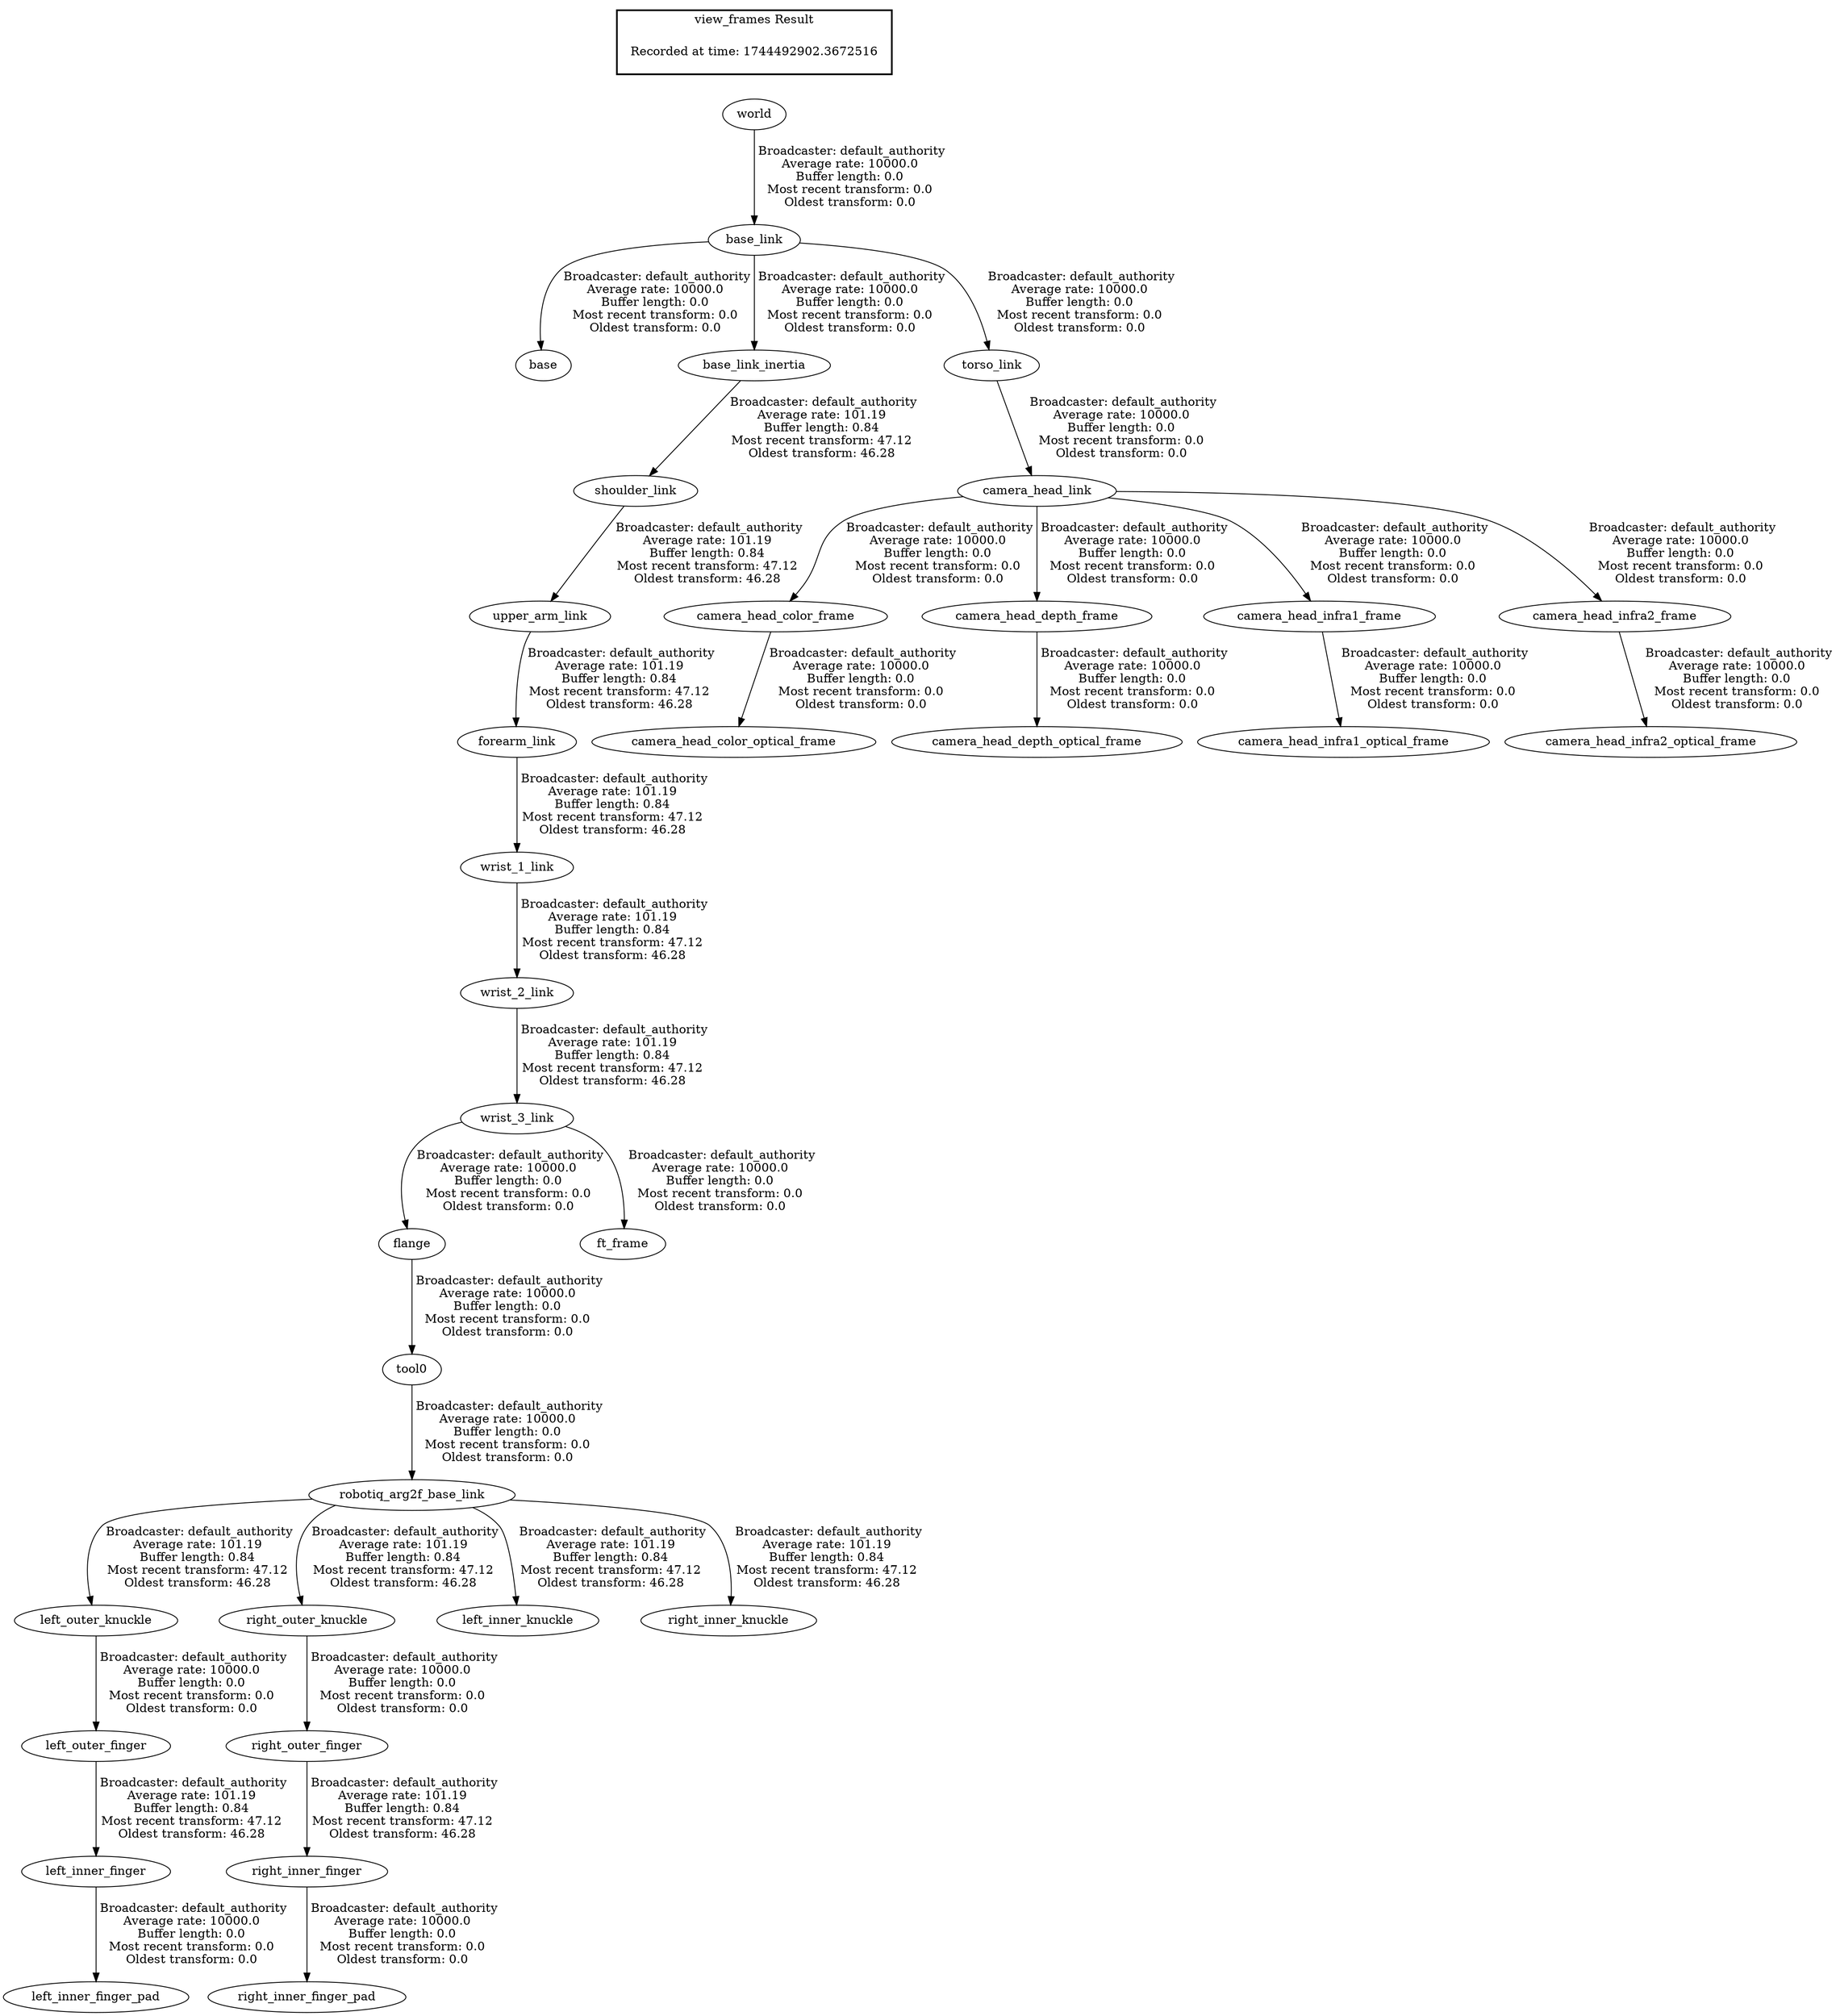 digraph G {
"world" -> "base_link"[label=" Broadcaster: default_authority\nAverage rate: 10000.0\nBuffer length: 0.0\nMost recent transform: 0.0\nOldest transform: 0.0\n"];
"base_link" -> "base"[label=" Broadcaster: default_authority\nAverage rate: 10000.0\nBuffer length: 0.0\nMost recent transform: 0.0\nOldest transform: 0.0\n"];
"base_link" -> "base_link_inertia"[label=" Broadcaster: default_authority\nAverage rate: 10000.0\nBuffer length: 0.0\nMost recent transform: 0.0\nOldest transform: 0.0\n"];
"base_link" -> "torso_link"[label=" Broadcaster: default_authority\nAverage rate: 10000.0\nBuffer length: 0.0\nMost recent transform: 0.0\nOldest transform: 0.0\n"];
"camera_head_link" -> "camera_head_color_frame"[label=" Broadcaster: default_authority\nAverage rate: 10000.0\nBuffer length: 0.0\nMost recent transform: 0.0\nOldest transform: 0.0\n"];
"torso_link" -> "camera_head_link"[label=" Broadcaster: default_authority\nAverage rate: 10000.0\nBuffer length: 0.0\nMost recent transform: 0.0\nOldest transform: 0.0\n"];
"camera_head_color_frame" -> "camera_head_color_optical_frame"[label=" Broadcaster: default_authority\nAverage rate: 10000.0\nBuffer length: 0.0\nMost recent transform: 0.0\nOldest transform: 0.0\n"];
"camera_head_link" -> "camera_head_depth_frame"[label=" Broadcaster: default_authority\nAverage rate: 10000.0\nBuffer length: 0.0\nMost recent transform: 0.0\nOldest transform: 0.0\n"];
"camera_head_depth_frame" -> "camera_head_depth_optical_frame"[label=" Broadcaster: default_authority\nAverage rate: 10000.0\nBuffer length: 0.0\nMost recent transform: 0.0\nOldest transform: 0.0\n"];
"camera_head_link" -> "camera_head_infra1_frame"[label=" Broadcaster: default_authority\nAverage rate: 10000.0\nBuffer length: 0.0\nMost recent transform: 0.0\nOldest transform: 0.0\n"];
"camera_head_infra1_frame" -> "camera_head_infra1_optical_frame"[label=" Broadcaster: default_authority\nAverage rate: 10000.0\nBuffer length: 0.0\nMost recent transform: 0.0\nOldest transform: 0.0\n"];
"camera_head_link" -> "camera_head_infra2_frame"[label=" Broadcaster: default_authority\nAverage rate: 10000.0\nBuffer length: 0.0\nMost recent transform: 0.0\nOldest transform: 0.0\n"];
"camera_head_infra2_frame" -> "camera_head_infra2_optical_frame"[label=" Broadcaster: default_authority\nAverage rate: 10000.0\nBuffer length: 0.0\nMost recent transform: 0.0\nOldest transform: 0.0\n"];
"flange" -> "tool0"[label=" Broadcaster: default_authority\nAverage rate: 10000.0\nBuffer length: 0.0\nMost recent transform: 0.0\nOldest transform: 0.0\n"];
"wrist_3_link" -> "flange"[label=" Broadcaster: default_authority\nAverage rate: 10000.0\nBuffer length: 0.0\nMost recent transform: 0.0\nOldest transform: 0.0\n"];
"tool0" -> "robotiq_arg2f_base_link"[label=" Broadcaster: default_authority\nAverage rate: 10000.0\nBuffer length: 0.0\nMost recent transform: 0.0\nOldest transform: 0.0\n"];
"left_inner_finger" -> "left_inner_finger_pad"[label=" Broadcaster: default_authority\nAverage rate: 10000.0\nBuffer length: 0.0\nMost recent transform: 0.0\nOldest transform: 0.0\n"];
"left_outer_finger" -> "left_inner_finger"[label=" Broadcaster: default_authority\nAverage rate: 101.19\nBuffer length: 0.84\nMost recent transform: 47.12\nOldest transform: 46.28\n"];
"left_outer_knuckle" -> "left_outer_finger"[label=" Broadcaster: default_authority\nAverage rate: 10000.0\nBuffer length: 0.0\nMost recent transform: 0.0\nOldest transform: 0.0\n"];
"robotiq_arg2f_base_link" -> "left_outer_knuckle"[label=" Broadcaster: default_authority\nAverage rate: 101.19\nBuffer length: 0.84\nMost recent transform: 47.12\nOldest transform: 46.28\n"];
"right_inner_finger" -> "right_inner_finger_pad"[label=" Broadcaster: default_authority\nAverage rate: 10000.0\nBuffer length: 0.0\nMost recent transform: 0.0\nOldest transform: 0.0\n"];
"right_outer_finger" -> "right_inner_finger"[label=" Broadcaster: default_authority\nAverage rate: 101.19\nBuffer length: 0.84\nMost recent transform: 47.12\nOldest transform: 46.28\n"];
"right_outer_knuckle" -> "right_outer_finger"[label=" Broadcaster: default_authority\nAverage rate: 10000.0\nBuffer length: 0.0\nMost recent transform: 0.0\nOldest transform: 0.0\n"];
"robotiq_arg2f_base_link" -> "right_outer_knuckle"[label=" Broadcaster: default_authority\nAverage rate: 101.19\nBuffer length: 0.84\nMost recent transform: 47.12\nOldest transform: 46.28\n"];
"wrist_2_link" -> "wrist_3_link"[label=" Broadcaster: default_authority\nAverage rate: 101.19\nBuffer length: 0.84\nMost recent transform: 47.12\nOldest transform: 46.28\n"];
"wrist_3_link" -> "ft_frame"[label=" Broadcaster: default_authority\nAverage rate: 10000.0\nBuffer length: 0.0\nMost recent transform: 0.0\nOldest transform: 0.0\n"];
"upper_arm_link" -> "forearm_link"[label=" Broadcaster: default_authority\nAverage rate: 101.19\nBuffer length: 0.84\nMost recent transform: 47.12\nOldest transform: 46.28\n"];
"shoulder_link" -> "upper_arm_link"[label=" Broadcaster: default_authority\nAverage rate: 101.19\nBuffer length: 0.84\nMost recent transform: 47.12\nOldest transform: 46.28\n"];
"robotiq_arg2f_base_link" -> "left_inner_knuckle"[label=" Broadcaster: default_authority\nAverage rate: 101.19\nBuffer length: 0.84\nMost recent transform: 47.12\nOldest transform: 46.28\n"];
"robotiq_arg2f_base_link" -> "right_inner_knuckle"[label=" Broadcaster: default_authority\nAverage rate: 101.19\nBuffer length: 0.84\nMost recent transform: 47.12\nOldest transform: 46.28\n"];
"base_link_inertia" -> "shoulder_link"[label=" Broadcaster: default_authority\nAverage rate: 101.19\nBuffer length: 0.84\nMost recent transform: 47.12\nOldest transform: 46.28\n"];
"forearm_link" -> "wrist_1_link"[label=" Broadcaster: default_authority\nAverage rate: 101.19\nBuffer length: 0.84\nMost recent transform: 47.12\nOldest transform: 46.28\n"];
"wrist_1_link" -> "wrist_2_link"[label=" Broadcaster: default_authority\nAverage rate: 101.19\nBuffer length: 0.84\nMost recent transform: 47.12\nOldest transform: 46.28\n"];
edge [style=invis];
 subgraph cluster_legend { style=bold; color=black; label ="view_frames Result";
"Recorded at time: 1744492902.3672516"[ shape=plaintext ] ;
}->"world";
}